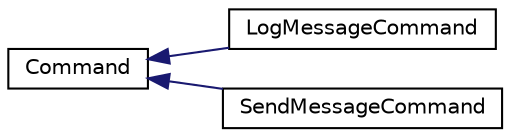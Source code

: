 digraph "Graphical Class Hierarchy"
{
 // LATEX_PDF_SIZE
  edge [fontname="Helvetica",fontsize="10",labelfontname="Helvetica",labelfontsize="10"];
  node [fontname="Helvetica",fontsize="10",shape=record];
  rankdir="LR";
  Node0 [label="Command",height=0.2,width=0.4,color="black", fillcolor="white", style="filled",URL="$classCommand.html",tooltip="Abstract base class for implementing the Command pattern."];
  Node0 -> Node1 [dir="back",color="midnightblue",fontsize="10",style="solid",fontname="Helvetica"];
  Node1 [label="LogMessageCommand",height=0.2,width=0.4,color="black", fillcolor="white", style="filled",URL="$classLogMessageCommand.html",tooltip="Concrete command for logging messages to chat history."];
  Node0 -> Node2 [dir="back",color="midnightblue",fontsize="10",style="solid",fontname="Helvetica"];
  Node2 [label="SendMessageCommand",height=0.2,width=0.4,color="black", fillcolor="white", style="filled",URL="$classSendMessageCommand.html",tooltip="Concrete command for sending messages to chat rooms."];
}
